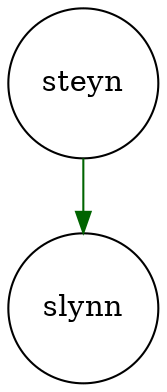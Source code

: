 digraph fullagr_steyn_slynn { 
 K=0.6 
 "steyn" -> { "slynn" } [color="darkgreen", arrowhead="normal", penwidth=1, href="#418"]; 
 "steyn" [shape="circle", fixedsize="true", height=1, width=1, style="filled", fillcolor="white", href="#steyn"]; 
 "slynn" [shape="circle", fixedsize="true", height=1, width=1, style="filled", fillcolor="white", href="#slynn"]; 

}